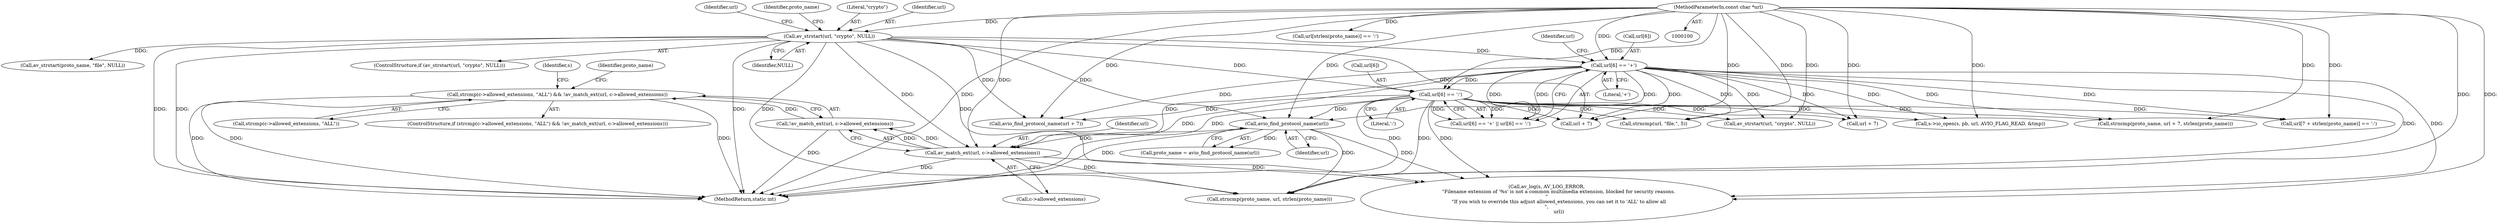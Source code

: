 digraph "0_FFmpeg_189ff4219644532bdfa7bab28dfedaee4d6d4021@API" {
"1000176" [label="(Call,strcmp(c->allowed_extensions, \"ALL\") && !av_match_ext(url, c->allowed_extensions))"];
"1000182" [label="(Call,!av_match_ext(url, c->allowed_extensions))"];
"1000183" [label="(Call,av_match_ext(url, c->allowed_extensions))"];
"1000141" [label="(Call,url[6] == '+')"];
"1000134" [label="(Call,av_strstart(url, \"crypto\", NULL))"];
"1000103" [label="(MethodParameterIn,const char *url)"];
"1000162" [label="(Call,avio_find_protocol_name(url))"];
"1000146" [label="(Call,url[6] == ':')"];
"1000103" [label="(MethodParameterIn,const char *url)"];
"1000146" [label="(Call,url[6] == ':')"];
"1000175" [label="(ControlStructure,if (strcmp(c->allowed_extensions, \"ALL\") && !av_match_ext(url, c->allowed_extensions)))"];
"1000154" [label="(Call,url + 7)"];
"1000177" [label="(Call,strcmp(c->allowed_extensions, \"ALL\"))"];
"1000136" [label="(Literal,\"crypto\")"];
"1000145" [label="(Literal,'+')"];
"1000137" [label="(Identifier,NULL)"];
"1000135" [label="(Identifier,url)"];
"1000325" [label="(MethodReturn,static int)"];
"1000209" [label="(Call,strncmp(proto_name, url, strlen(proto_name)))"];
"1000141" [label="(Call,url[6] == '+')"];
"1000182" [label="(Call,!av_match_ext(url, c->allowed_extensions))"];
"1000163" [label="(Identifier,url)"];
"1000162" [label="(Call,avio_find_protocol_name(url))"];
"1000210" [label="(Identifier,proto_name)"];
"1000259" [label="(Call,s->io_open(s, pb, url, AVIO_FLAG_READ, &tmp))"];
"1000190" [label="(Identifier,s)"];
"1000251" [label="(Call,strncmp(url, \"file,\", 5))"];
"1000148" [label="(Identifier,url)"];
"1000160" [label="(Call,proto_name = avio_find_protocol_name(url))"];
"1000176" [label="(Call,strcmp(c->allowed_extensions, \"ALL\") && !av_match_ext(url, c->allowed_extensions))"];
"1000153" [label="(Call,avio_find_protocol_name(url + 7))"];
"1000223" [label="(Call,av_strstart(url, \"crypto\", NULL))"];
"1000231" [label="(Call,url + 7)"];
"1000170" [label="(Call,av_strstart(proto_name, \"file\", NULL))"];
"1000147" [label="(Call,url[6])"];
"1000189" [label="(Call,av_log(s, AV_LOG_ERROR,\n                \"Filename extension of \'%s\' is not a common multimedia extension, blocked for security reasons.\n\"\n                \"If you wish to override this adjust allowed_extensions, you can set it to \'ALL\' to allow all\n\",\n                url))"];
"1000214" [label="(Call,url[strlen(proto_name)] == ':')"];
"1000142" [label="(Call,url[6])"];
"1000229" [label="(Call,strncmp(proto_name, url + 7, strlen(proto_name)))"];
"1000143" [label="(Identifier,url)"];
"1000140" [label="(Call,url[6] == '+' || url[6] == ':')"];
"1000236" [label="(Call,url[7 + strlen(proto_name)] == ':')"];
"1000159" [label="(Identifier,proto_name)"];
"1000185" [label="(Call,c->allowed_extensions)"];
"1000183" [label="(Call,av_match_ext(url, c->allowed_extensions))"];
"1000133" [label="(ControlStructure,if (av_strstart(url, \"crypto\", NULL)))"];
"1000150" [label="(Literal,':')"];
"1000134" [label="(Call,av_strstart(url, \"crypto\", NULL))"];
"1000184" [label="(Identifier,url)"];
"1000176" -> "1000175"  [label="AST: "];
"1000176" -> "1000177"  [label="CFG: "];
"1000176" -> "1000182"  [label="CFG: "];
"1000177" -> "1000176"  [label="AST: "];
"1000182" -> "1000176"  [label="AST: "];
"1000190" -> "1000176"  [label="CFG: "];
"1000210" -> "1000176"  [label="CFG: "];
"1000176" -> "1000325"  [label="DDG: "];
"1000176" -> "1000325"  [label="DDG: "];
"1000176" -> "1000325"  [label="DDG: "];
"1000182" -> "1000176"  [label="DDG: "];
"1000182" -> "1000183"  [label="CFG: "];
"1000183" -> "1000182"  [label="AST: "];
"1000182" -> "1000325"  [label="DDG: "];
"1000183" -> "1000182"  [label="DDG: "];
"1000183" -> "1000182"  [label="DDG: "];
"1000183" -> "1000185"  [label="CFG: "];
"1000184" -> "1000183"  [label="AST: "];
"1000185" -> "1000183"  [label="AST: "];
"1000183" -> "1000325"  [label="DDG: "];
"1000141" -> "1000183"  [label="DDG: "];
"1000134" -> "1000183"  [label="DDG: "];
"1000162" -> "1000183"  [label="DDG: "];
"1000146" -> "1000183"  [label="DDG: "];
"1000103" -> "1000183"  [label="DDG: "];
"1000183" -> "1000189"  [label="DDG: "];
"1000183" -> "1000209"  [label="DDG: "];
"1000141" -> "1000140"  [label="AST: "];
"1000141" -> "1000145"  [label="CFG: "];
"1000142" -> "1000141"  [label="AST: "];
"1000145" -> "1000141"  [label="AST: "];
"1000148" -> "1000141"  [label="CFG: "];
"1000140" -> "1000141"  [label="CFG: "];
"1000141" -> "1000325"  [label="DDG: "];
"1000141" -> "1000140"  [label="DDG: "];
"1000141" -> "1000140"  [label="DDG: "];
"1000134" -> "1000141"  [label="DDG: "];
"1000103" -> "1000141"  [label="DDG: "];
"1000141" -> "1000146"  [label="DDG: "];
"1000141" -> "1000153"  [label="DDG: "];
"1000141" -> "1000154"  [label="DDG: "];
"1000141" -> "1000162"  [label="DDG: "];
"1000141" -> "1000189"  [label="DDG: "];
"1000141" -> "1000209"  [label="DDG: "];
"1000141" -> "1000223"  [label="DDG: "];
"1000141" -> "1000229"  [label="DDG: "];
"1000141" -> "1000231"  [label="DDG: "];
"1000141" -> "1000236"  [label="DDG: "];
"1000141" -> "1000251"  [label="DDG: "];
"1000141" -> "1000259"  [label="DDG: "];
"1000134" -> "1000133"  [label="AST: "];
"1000134" -> "1000137"  [label="CFG: "];
"1000135" -> "1000134"  [label="AST: "];
"1000136" -> "1000134"  [label="AST: "];
"1000137" -> "1000134"  [label="AST: "];
"1000143" -> "1000134"  [label="CFG: "];
"1000159" -> "1000134"  [label="CFG: "];
"1000134" -> "1000325"  [label="DDG: "];
"1000134" -> "1000325"  [label="DDG: "];
"1000134" -> "1000325"  [label="DDG: "];
"1000103" -> "1000134"  [label="DDG: "];
"1000134" -> "1000146"  [label="DDG: "];
"1000134" -> "1000153"  [label="DDG: "];
"1000134" -> "1000154"  [label="DDG: "];
"1000134" -> "1000162"  [label="DDG: "];
"1000134" -> "1000170"  [label="DDG: "];
"1000134" -> "1000189"  [label="DDG: "];
"1000134" -> "1000209"  [label="DDG: "];
"1000103" -> "1000100"  [label="AST: "];
"1000103" -> "1000325"  [label="DDG: "];
"1000103" -> "1000146"  [label="DDG: "];
"1000103" -> "1000153"  [label="DDG: "];
"1000103" -> "1000154"  [label="DDG: "];
"1000103" -> "1000162"  [label="DDG: "];
"1000103" -> "1000189"  [label="DDG: "];
"1000103" -> "1000209"  [label="DDG: "];
"1000103" -> "1000214"  [label="DDG: "];
"1000103" -> "1000223"  [label="DDG: "];
"1000103" -> "1000229"  [label="DDG: "];
"1000103" -> "1000231"  [label="DDG: "];
"1000103" -> "1000236"  [label="DDG: "];
"1000103" -> "1000251"  [label="DDG: "];
"1000103" -> "1000259"  [label="DDG: "];
"1000162" -> "1000160"  [label="AST: "];
"1000162" -> "1000163"  [label="CFG: "];
"1000163" -> "1000162"  [label="AST: "];
"1000160" -> "1000162"  [label="CFG: "];
"1000162" -> "1000325"  [label="DDG: "];
"1000162" -> "1000160"  [label="DDG: "];
"1000146" -> "1000162"  [label="DDG: "];
"1000162" -> "1000189"  [label="DDG: "];
"1000162" -> "1000209"  [label="DDG: "];
"1000146" -> "1000140"  [label="AST: "];
"1000146" -> "1000150"  [label="CFG: "];
"1000147" -> "1000146"  [label="AST: "];
"1000150" -> "1000146"  [label="AST: "];
"1000140" -> "1000146"  [label="CFG: "];
"1000146" -> "1000325"  [label="DDG: "];
"1000146" -> "1000140"  [label="DDG: "];
"1000146" -> "1000140"  [label="DDG: "];
"1000146" -> "1000153"  [label="DDG: "];
"1000146" -> "1000154"  [label="DDG: "];
"1000146" -> "1000189"  [label="DDG: "];
"1000146" -> "1000209"  [label="DDG: "];
"1000146" -> "1000223"  [label="DDG: "];
"1000146" -> "1000229"  [label="DDG: "];
"1000146" -> "1000231"  [label="DDG: "];
"1000146" -> "1000236"  [label="DDG: "];
"1000146" -> "1000251"  [label="DDG: "];
"1000146" -> "1000259"  [label="DDG: "];
}
